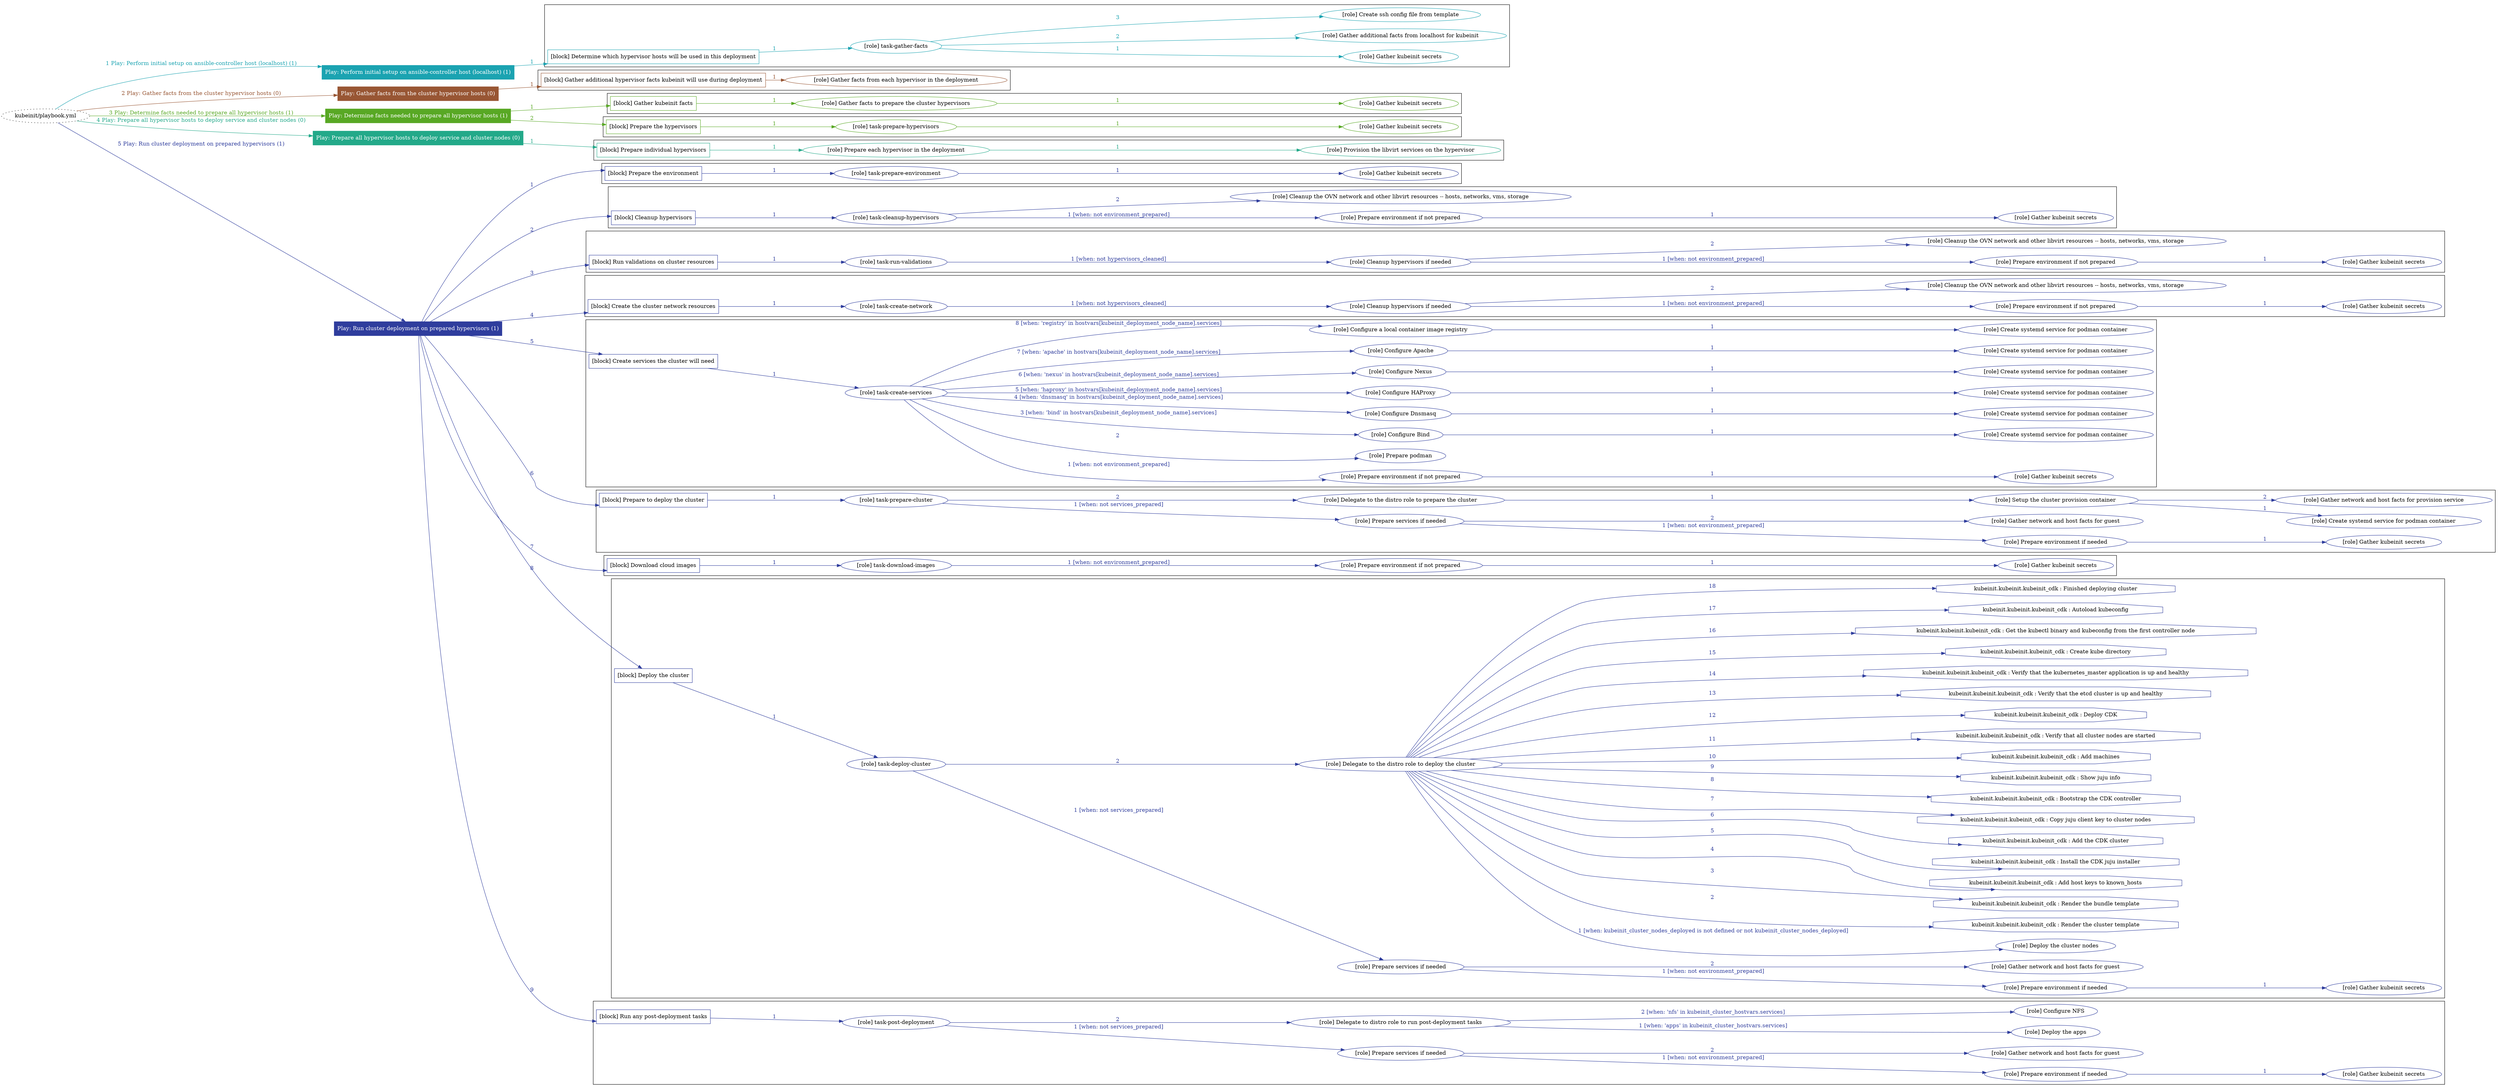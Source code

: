 digraph {
	graph [concentrate=true ordering=in rankdir=LR ratio=fill]
	edge [esep=5 sep=10]
	"kubeinit/playbook.yml" [URL="/home/runner/work/kubeinit/kubeinit/kubeinit/playbook.yml" id=playbook_b791b1a5 style=dotted]
	"kubeinit/playbook.yml" -> play_79189dd8 [label="1 Play: Perform initial setup on ansible-controller host (localhost) (1)" color="#1ba3b1" fontcolor="#1ba3b1" id=edge_play_79189dd8 labeltooltip="1 Play: Perform initial setup on ansible-controller host (localhost) (1)" tooltip="1 Play: Perform initial setup on ansible-controller host (localhost) (1)"]
	subgraph "Play: Perform initial setup on ansible-controller host (localhost) (1)" {
		play_79189dd8 [label="Play: Perform initial setup on ansible-controller host (localhost) (1)" URL="/home/runner/work/kubeinit/kubeinit/kubeinit/playbook.yml" color="#1ba3b1" fontcolor="#ffffff" id=play_79189dd8 shape=box style=filled tooltip=localhost]
		play_79189dd8 -> block_8fa5d71b [label=1 color="#1ba3b1" fontcolor="#1ba3b1" id=edge_block_8fa5d71b labeltooltip=1 tooltip=1]
		subgraph cluster_block_8fa5d71b {
			block_8fa5d71b [label="[block] Determine which hypervisor hosts will be used in this deployment" URL="/home/runner/work/kubeinit/kubeinit/kubeinit/playbook.yml" color="#1ba3b1" id=block_8fa5d71b labeltooltip="Determine which hypervisor hosts will be used in this deployment" shape=box tooltip="Determine which hypervisor hosts will be used in this deployment"]
			block_8fa5d71b -> role_73ff4515 [label="1 " color="#1ba3b1" fontcolor="#1ba3b1" id=edge_role_73ff4515 labeltooltip="1 " tooltip="1 "]
			subgraph "task-gather-facts" {
				role_73ff4515 [label="[role] task-gather-facts" URL="/home/runner/work/kubeinit/kubeinit/kubeinit/playbook.yml" color="#1ba3b1" id=role_73ff4515 tooltip="task-gather-facts"]
				role_73ff4515 -> role_7809c01d [label="1 " color="#1ba3b1" fontcolor="#1ba3b1" id=edge_role_7809c01d labeltooltip="1 " tooltip="1 "]
				subgraph "Gather kubeinit secrets" {
					role_7809c01d [label="[role] Gather kubeinit secrets" URL="/home/runner/.ansible/collections/ansible_collections/kubeinit/kubeinit/roles/kubeinit_prepare/tasks/build_hypervisors_group.yml" color="#1ba3b1" id=role_7809c01d tooltip="Gather kubeinit secrets"]
				}
				role_73ff4515 -> role_ac959487 [label="2 " color="#1ba3b1" fontcolor="#1ba3b1" id=edge_role_ac959487 labeltooltip="2 " tooltip="2 "]
				subgraph "Gather additional facts from localhost for kubeinit" {
					role_ac959487 [label="[role] Gather additional facts from localhost for kubeinit" URL="/home/runner/.ansible/collections/ansible_collections/kubeinit/kubeinit/roles/kubeinit_prepare/tasks/build_hypervisors_group.yml" color="#1ba3b1" id=role_ac959487 tooltip="Gather additional facts from localhost for kubeinit"]
				}
				role_73ff4515 -> role_b9b85430 [label="3 " color="#1ba3b1" fontcolor="#1ba3b1" id=edge_role_b9b85430 labeltooltip="3 " tooltip="3 "]
				subgraph "Create ssh config file from template" {
					role_b9b85430 [label="[role] Create ssh config file from template" URL="/home/runner/.ansible/collections/ansible_collections/kubeinit/kubeinit/roles/kubeinit_prepare/tasks/build_hypervisors_group.yml" color="#1ba3b1" id=role_b9b85430 tooltip="Create ssh config file from template"]
				}
			}
		}
	}
	"kubeinit/playbook.yml" -> play_4d787770 [label="2 Play: Gather facts from the cluster hypervisor hosts (0)" color="#985634" fontcolor="#985634" id=edge_play_4d787770 labeltooltip="2 Play: Gather facts from the cluster hypervisor hosts (0)" tooltip="2 Play: Gather facts from the cluster hypervisor hosts (0)"]
	subgraph "Play: Gather facts from the cluster hypervisor hosts (0)" {
		play_4d787770 [label="Play: Gather facts from the cluster hypervisor hosts (0)" URL="/home/runner/work/kubeinit/kubeinit/kubeinit/playbook.yml" color="#985634" fontcolor="#ffffff" id=play_4d787770 shape=box style=filled tooltip="Play: Gather facts from the cluster hypervisor hosts (0)"]
		play_4d787770 -> block_5a9108bc [label=1 color="#985634" fontcolor="#985634" id=edge_block_5a9108bc labeltooltip=1 tooltip=1]
		subgraph cluster_block_5a9108bc {
			block_5a9108bc [label="[block] Gather additional hypervisor facts kubeinit will use during deployment" URL="/home/runner/work/kubeinit/kubeinit/kubeinit/playbook.yml" color="#985634" id=block_5a9108bc labeltooltip="Gather additional hypervisor facts kubeinit will use during deployment" shape=box tooltip="Gather additional hypervisor facts kubeinit will use during deployment"]
			block_5a9108bc -> role_10f68888 [label="1 " color="#985634" fontcolor="#985634" id=edge_role_10f68888 labeltooltip="1 " tooltip="1 "]
			subgraph "Gather facts from each hypervisor in the deployment" {
				role_10f68888 [label="[role] Gather facts from each hypervisor in the deployment" URL="/home/runner/work/kubeinit/kubeinit/kubeinit/playbook.yml" color="#985634" id=role_10f68888 tooltip="Gather facts from each hypervisor in the deployment"]
			}
		}
	}
	"kubeinit/playbook.yml" -> play_0b12e260 [label="3 Play: Determine facts needed to prepare all hypervisor hosts (1)" color="#58a824" fontcolor="#58a824" id=edge_play_0b12e260 labeltooltip="3 Play: Determine facts needed to prepare all hypervisor hosts (1)" tooltip="3 Play: Determine facts needed to prepare all hypervisor hosts (1)"]
	subgraph "Play: Determine facts needed to prepare all hypervisor hosts (1)" {
		play_0b12e260 [label="Play: Determine facts needed to prepare all hypervisor hosts (1)" URL="/home/runner/work/kubeinit/kubeinit/kubeinit/playbook.yml" color="#58a824" fontcolor="#ffffff" id=play_0b12e260 shape=box style=filled tooltip=localhost]
		play_0b12e260 -> block_7e6f0b3f [label=1 color="#58a824" fontcolor="#58a824" id=edge_block_7e6f0b3f labeltooltip=1 tooltip=1]
		subgraph cluster_block_7e6f0b3f {
			block_7e6f0b3f [label="[block] Gather kubeinit facts" URL="/home/runner/work/kubeinit/kubeinit/kubeinit/playbook.yml" color="#58a824" id=block_7e6f0b3f labeltooltip="Gather kubeinit facts" shape=box tooltip="Gather kubeinit facts"]
			block_7e6f0b3f -> role_85684f2e [label="1 " color="#58a824" fontcolor="#58a824" id=edge_role_85684f2e labeltooltip="1 " tooltip="1 "]
			subgraph "Gather facts to prepare the cluster hypervisors" {
				role_85684f2e [label="[role] Gather facts to prepare the cluster hypervisors" URL="/home/runner/work/kubeinit/kubeinit/kubeinit/playbook.yml" color="#58a824" id=role_85684f2e tooltip="Gather facts to prepare the cluster hypervisors"]
				role_85684f2e -> role_6b4ae33a [label="1 " color="#58a824" fontcolor="#58a824" id=edge_role_6b4ae33a labeltooltip="1 " tooltip="1 "]
				subgraph "Gather kubeinit secrets" {
					role_6b4ae33a [label="[role] Gather kubeinit secrets" URL="/home/runner/.ansible/collections/ansible_collections/kubeinit/kubeinit/roles/kubeinit_prepare/tasks/gather_kubeinit_facts.yml" color="#58a824" id=role_6b4ae33a tooltip="Gather kubeinit secrets"]
				}
			}
		}
		play_0b12e260 -> block_9bc5dc45 [label=2 color="#58a824" fontcolor="#58a824" id=edge_block_9bc5dc45 labeltooltip=2 tooltip=2]
		subgraph cluster_block_9bc5dc45 {
			block_9bc5dc45 [label="[block] Prepare the hypervisors" URL="/home/runner/work/kubeinit/kubeinit/kubeinit/playbook.yml" color="#58a824" id=block_9bc5dc45 labeltooltip="Prepare the hypervisors" shape=box tooltip="Prepare the hypervisors"]
			block_9bc5dc45 -> role_8822b71b [label="1 " color="#58a824" fontcolor="#58a824" id=edge_role_8822b71b labeltooltip="1 " tooltip="1 "]
			subgraph "task-prepare-hypervisors" {
				role_8822b71b [label="[role] task-prepare-hypervisors" URL="/home/runner/work/kubeinit/kubeinit/kubeinit/playbook.yml" color="#58a824" id=role_8822b71b tooltip="task-prepare-hypervisors"]
				role_8822b71b -> role_c78fd76e [label="1 " color="#58a824" fontcolor="#58a824" id=edge_role_c78fd76e labeltooltip="1 " tooltip="1 "]
				subgraph "Gather kubeinit secrets" {
					role_c78fd76e [label="[role] Gather kubeinit secrets" URL="/home/runner/.ansible/collections/ansible_collections/kubeinit/kubeinit/roles/kubeinit_prepare/tasks/gather_kubeinit_facts.yml" color="#58a824" id=role_c78fd76e tooltip="Gather kubeinit secrets"]
				}
			}
		}
	}
	"kubeinit/playbook.yml" -> play_93a8a843 [label="4 Play: Prepare all hypervisor hosts to deploy service and cluster nodes (0)" color="#23a989" fontcolor="#23a989" id=edge_play_93a8a843 labeltooltip="4 Play: Prepare all hypervisor hosts to deploy service and cluster nodes (0)" tooltip="4 Play: Prepare all hypervisor hosts to deploy service and cluster nodes (0)"]
	subgraph "Play: Prepare all hypervisor hosts to deploy service and cluster nodes (0)" {
		play_93a8a843 [label="Play: Prepare all hypervisor hosts to deploy service and cluster nodes (0)" URL="/home/runner/work/kubeinit/kubeinit/kubeinit/playbook.yml" color="#23a989" fontcolor="#ffffff" id=play_93a8a843 shape=box style=filled tooltip="Play: Prepare all hypervisor hosts to deploy service and cluster nodes (0)"]
		play_93a8a843 -> block_9a90a588 [label=1 color="#23a989" fontcolor="#23a989" id=edge_block_9a90a588 labeltooltip=1 tooltip=1]
		subgraph cluster_block_9a90a588 {
			block_9a90a588 [label="[block] Prepare individual hypervisors" URL="/home/runner/work/kubeinit/kubeinit/kubeinit/playbook.yml" color="#23a989" id=block_9a90a588 labeltooltip="Prepare individual hypervisors" shape=box tooltip="Prepare individual hypervisors"]
			block_9a90a588 -> role_95080996 [label="1 " color="#23a989" fontcolor="#23a989" id=edge_role_95080996 labeltooltip="1 " tooltip="1 "]
			subgraph "Prepare each hypervisor in the deployment" {
				role_95080996 [label="[role] Prepare each hypervisor in the deployment" URL="/home/runner/work/kubeinit/kubeinit/kubeinit/playbook.yml" color="#23a989" id=role_95080996 tooltip="Prepare each hypervisor in the deployment"]
				role_95080996 -> role_5586bba4 [label="1 " color="#23a989" fontcolor="#23a989" id=edge_role_5586bba4 labeltooltip="1 " tooltip="1 "]
				subgraph "Provision the libvirt services on the hypervisor" {
					role_5586bba4 [label="[role] Provision the libvirt services on the hypervisor" URL="/home/runner/.ansible/collections/ansible_collections/kubeinit/kubeinit/roles/kubeinit_prepare/tasks/prepare_hypervisor.yml" color="#23a989" id=role_5586bba4 tooltip="Provision the libvirt services on the hypervisor"]
				}
			}
		}
	}
	"kubeinit/playbook.yml" -> play_d5c1cf17 [label="5 Play: Run cluster deployment on prepared hypervisors (1)" color="#2f3d9d" fontcolor="#2f3d9d" id=edge_play_d5c1cf17 labeltooltip="5 Play: Run cluster deployment on prepared hypervisors (1)" tooltip="5 Play: Run cluster deployment on prepared hypervisors (1)"]
	subgraph "Play: Run cluster deployment on prepared hypervisors (1)" {
		play_d5c1cf17 [label="Play: Run cluster deployment on prepared hypervisors (1)" URL="/home/runner/work/kubeinit/kubeinit/kubeinit/playbook.yml" color="#2f3d9d" fontcolor="#ffffff" id=play_d5c1cf17 shape=box style=filled tooltip=localhost]
		play_d5c1cf17 -> block_d82b9a81 [label=1 color="#2f3d9d" fontcolor="#2f3d9d" id=edge_block_d82b9a81 labeltooltip=1 tooltip=1]
		subgraph cluster_block_d82b9a81 {
			block_d82b9a81 [label="[block] Prepare the environment" URL="/home/runner/work/kubeinit/kubeinit/kubeinit/playbook.yml" color="#2f3d9d" id=block_d82b9a81 labeltooltip="Prepare the environment" shape=box tooltip="Prepare the environment"]
			block_d82b9a81 -> role_8f98c5da [label="1 " color="#2f3d9d" fontcolor="#2f3d9d" id=edge_role_8f98c5da labeltooltip="1 " tooltip="1 "]
			subgraph "task-prepare-environment" {
				role_8f98c5da [label="[role] task-prepare-environment" URL="/home/runner/work/kubeinit/kubeinit/kubeinit/playbook.yml" color="#2f3d9d" id=role_8f98c5da tooltip="task-prepare-environment"]
				role_8f98c5da -> role_79cafee9 [label="1 " color="#2f3d9d" fontcolor="#2f3d9d" id=edge_role_79cafee9 labeltooltip="1 " tooltip="1 "]
				subgraph "Gather kubeinit secrets" {
					role_79cafee9 [label="[role] Gather kubeinit secrets" URL="/home/runner/.ansible/collections/ansible_collections/kubeinit/kubeinit/roles/kubeinit_prepare/tasks/gather_kubeinit_facts.yml" color="#2f3d9d" id=role_79cafee9 tooltip="Gather kubeinit secrets"]
				}
			}
		}
		play_d5c1cf17 -> block_3e293122 [label=2 color="#2f3d9d" fontcolor="#2f3d9d" id=edge_block_3e293122 labeltooltip=2 tooltip=2]
		subgraph cluster_block_3e293122 {
			block_3e293122 [label="[block] Cleanup hypervisors" URL="/home/runner/work/kubeinit/kubeinit/kubeinit/playbook.yml" color="#2f3d9d" id=block_3e293122 labeltooltip="Cleanup hypervisors" shape=box tooltip="Cleanup hypervisors"]
			block_3e293122 -> role_2cb2e580 [label="1 " color="#2f3d9d" fontcolor="#2f3d9d" id=edge_role_2cb2e580 labeltooltip="1 " tooltip="1 "]
			subgraph "task-cleanup-hypervisors" {
				role_2cb2e580 [label="[role] task-cleanup-hypervisors" URL="/home/runner/work/kubeinit/kubeinit/kubeinit/playbook.yml" color="#2f3d9d" id=role_2cb2e580 tooltip="task-cleanup-hypervisors"]
				role_2cb2e580 -> role_cdc7e50a [label="1 [when: not environment_prepared]" color="#2f3d9d" fontcolor="#2f3d9d" id=edge_role_cdc7e50a labeltooltip="1 [when: not environment_prepared]" tooltip="1 [when: not environment_prepared]"]
				subgraph "Prepare environment if not prepared" {
					role_cdc7e50a [label="[role] Prepare environment if not prepared" URL="/home/runner/.ansible/collections/ansible_collections/kubeinit/kubeinit/roles/kubeinit_prepare/tasks/cleanup_hypervisors.yml" color="#2f3d9d" id=role_cdc7e50a tooltip="Prepare environment if not prepared"]
					role_cdc7e50a -> role_0c85556c [label="1 " color="#2f3d9d" fontcolor="#2f3d9d" id=edge_role_0c85556c labeltooltip="1 " tooltip="1 "]
					subgraph "Gather kubeinit secrets" {
						role_0c85556c [label="[role] Gather kubeinit secrets" URL="/home/runner/.ansible/collections/ansible_collections/kubeinit/kubeinit/roles/kubeinit_prepare/tasks/gather_kubeinit_facts.yml" color="#2f3d9d" id=role_0c85556c tooltip="Gather kubeinit secrets"]
					}
				}
				role_2cb2e580 -> role_c3a7de38 [label="2 " color="#2f3d9d" fontcolor="#2f3d9d" id=edge_role_c3a7de38 labeltooltip="2 " tooltip="2 "]
				subgraph "Cleanup the OVN network and other libvirt resources -- hosts, networks, vms, storage" {
					role_c3a7de38 [label="[role] Cleanup the OVN network and other libvirt resources -- hosts, networks, vms, storage" URL="/home/runner/.ansible/collections/ansible_collections/kubeinit/kubeinit/roles/kubeinit_prepare/tasks/cleanup_hypervisors.yml" color="#2f3d9d" id=role_c3a7de38 tooltip="Cleanup the OVN network and other libvirt resources -- hosts, networks, vms, storage"]
				}
			}
		}
		play_d5c1cf17 -> block_ffa2a86d [label=3 color="#2f3d9d" fontcolor="#2f3d9d" id=edge_block_ffa2a86d labeltooltip=3 tooltip=3]
		subgraph cluster_block_ffa2a86d {
			block_ffa2a86d [label="[block] Run validations on cluster resources" URL="/home/runner/work/kubeinit/kubeinit/kubeinit/playbook.yml" color="#2f3d9d" id=block_ffa2a86d labeltooltip="Run validations on cluster resources" shape=box tooltip="Run validations on cluster resources"]
			block_ffa2a86d -> role_33507df9 [label="1 " color="#2f3d9d" fontcolor="#2f3d9d" id=edge_role_33507df9 labeltooltip="1 " tooltip="1 "]
			subgraph "task-run-validations" {
				role_33507df9 [label="[role] task-run-validations" URL="/home/runner/work/kubeinit/kubeinit/kubeinit/playbook.yml" color="#2f3d9d" id=role_33507df9 tooltip="task-run-validations"]
				role_33507df9 -> role_bb6770c1 [label="1 [when: not hypervisors_cleaned]" color="#2f3d9d" fontcolor="#2f3d9d" id=edge_role_bb6770c1 labeltooltip="1 [when: not hypervisors_cleaned]" tooltip="1 [when: not hypervisors_cleaned]"]
				subgraph "Cleanup hypervisors if needed" {
					role_bb6770c1 [label="[role] Cleanup hypervisors if needed" URL="/home/runner/.ansible/collections/ansible_collections/kubeinit/kubeinit/roles/kubeinit_validations/tasks/main.yml" color="#2f3d9d" id=role_bb6770c1 tooltip="Cleanup hypervisors if needed"]
					role_bb6770c1 -> role_66d8a82d [label="1 [when: not environment_prepared]" color="#2f3d9d" fontcolor="#2f3d9d" id=edge_role_66d8a82d labeltooltip="1 [when: not environment_prepared]" tooltip="1 [when: not environment_prepared]"]
					subgraph "Prepare environment if not prepared" {
						role_66d8a82d [label="[role] Prepare environment if not prepared" URL="/home/runner/.ansible/collections/ansible_collections/kubeinit/kubeinit/roles/kubeinit_prepare/tasks/cleanup_hypervisors.yml" color="#2f3d9d" id=role_66d8a82d tooltip="Prepare environment if not prepared"]
						role_66d8a82d -> role_73cfb9d9 [label="1 " color="#2f3d9d" fontcolor="#2f3d9d" id=edge_role_73cfb9d9 labeltooltip="1 " tooltip="1 "]
						subgraph "Gather kubeinit secrets" {
							role_73cfb9d9 [label="[role] Gather kubeinit secrets" URL="/home/runner/.ansible/collections/ansible_collections/kubeinit/kubeinit/roles/kubeinit_prepare/tasks/gather_kubeinit_facts.yml" color="#2f3d9d" id=role_73cfb9d9 tooltip="Gather kubeinit secrets"]
						}
					}
					role_bb6770c1 -> role_4904a445 [label="2 " color="#2f3d9d" fontcolor="#2f3d9d" id=edge_role_4904a445 labeltooltip="2 " tooltip="2 "]
					subgraph "Cleanup the OVN network and other libvirt resources -- hosts, networks, vms, storage" {
						role_4904a445 [label="[role] Cleanup the OVN network and other libvirt resources -- hosts, networks, vms, storage" URL="/home/runner/.ansible/collections/ansible_collections/kubeinit/kubeinit/roles/kubeinit_prepare/tasks/cleanup_hypervisors.yml" color="#2f3d9d" id=role_4904a445 tooltip="Cleanup the OVN network and other libvirt resources -- hosts, networks, vms, storage"]
					}
				}
			}
		}
		play_d5c1cf17 -> block_ea502bc6 [label=4 color="#2f3d9d" fontcolor="#2f3d9d" id=edge_block_ea502bc6 labeltooltip=4 tooltip=4]
		subgraph cluster_block_ea502bc6 {
			block_ea502bc6 [label="[block] Create the cluster network resources" URL="/home/runner/work/kubeinit/kubeinit/kubeinit/playbook.yml" color="#2f3d9d" id=block_ea502bc6 labeltooltip="Create the cluster network resources" shape=box tooltip="Create the cluster network resources"]
			block_ea502bc6 -> role_83149a58 [label="1 " color="#2f3d9d" fontcolor="#2f3d9d" id=edge_role_83149a58 labeltooltip="1 " tooltip="1 "]
			subgraph "task-create-network" {
				role_83149a58 [label="[role] task-create-network" URL="/home/runner/work/kubeinit/kubeinit/kubeinit/playbook.yml" color="#2f3d9d" id=role_83149a58 tooltip="task-create-network"]
				role_83149a58 -> role_de054cd8 [label="1 [when: not hypervisors_cleaned]" color="#2f3d9d" fontcolor="#2f3d9d" id=edge_role_de054cd8 labeltooltip="1 [when: not hypervisors_cleaned]" tooltip="1 [when: not hypervisors_cleaned]"]
				subgraph "Cleanup hypervisors if needed" {
					role_de054cd8 [label="[role] Cleanup hypervisors if needed" URL="/home/runner/.ansible/collections/ansible_collections/kubeinit/kubeinit/roles/kubeinit_libvirt/tasks/create_network.yml" color="#2f3d9d" id=role_de054cd8 tooltip="Cleanup hypervisors if needed"]
					role_de054cd8 -> role_8577a369 [label="1 [when: not environment_prepared]" color="#2f3d9d" fontcolor="#2f3d9d" id=edge_role_8577a369 labeltooltip="1 [when: not environment_prepared]" tooltip="1 [when: not environment_prepared]"]
					subgraph "Prepare environment if not prepared" {
						role_8577a369 [label="[role] Prepare environment if not prepared" URL="/home/runner/.ansible/collections/ansible_collections/kubeinit/kubeinit/roles/kubeinit_prepare/tasks/cleanup_hypervisors.yml" color="#2f3d9d" id=role_8577a369 tooltip="Prepare environment if not prepared"]
						role_8577a369 -> role_715fb98a [label="1 " color="#2f3d9d" fontcolor="#2f3d9d" id=edge_role_715fb98a labeltooltip="1 " tooltip="1 "]
						subgraph "Gather kubeinit secrets" {
							role_715fb98a [label="[role] Gather kubeinit secrets" URL="/home/runner/.ansible/collections/ansible_collections/kubeinit/kubeinit/roles/kubeinit_prepare/tasks/gather_kubeinit_facts.yml" color="#2f3d9d" id=role_715fb98a tooltip="Gather kubeinit secrets"]
						}
					}
					role_de054cd8 -> role_e6c44110 [label="2 " color="#2f3d9d" fontcolor="#2f3d9d" id=edge_role_e6c44110 labeltooltip="2 " tooltip="2 "]
					subgraph "Cleanup the OVN network and other libvirt resources -- hosts, networks, vms, storage" {
						role_e6c44110 [label="[role] Cleanup the OVN network and other libvirt resources -- hosts, networks, vms, storage" URL="/home/runner/.ansible/collections/ansible_collections/kubeinit/kubeinit/roles/kubeinit_prepare/tasks/cleanup_hypervisors.yml" color="#2f3d9d" id=role_e6c44110 tooltip="Cleanup the OVN network and other libvirt resources -- hosts, networks, vms, storage"]
					}
				}
			}
		}
		play_d5c1cf17 -> block_101842dc [label=5 color="#2f3d9d" fontcolor="#2f3d9d" id=edge_block_101842dc labeltooltip=5 tooltip=5]
		subgraph cluster_block_101842dc {
			block_101842dc [label="[block] Create services the cluster will need" URL="/home/runner/work/kubeinit/kubeinit/kubeinit/playbook.yml" color="#2f3d9d" id=block_101842dc labeltooltip="Create services the cluster will need" shape=box tooltip="Create services the cluster will need"]
			block_101842dc -> role_4bf5b40d [label="1 " color="#2f3d9d" fontcolor="#2f3d9d" id=edge_role_4bf5b40d labeltooltip="1 " tooltip="1 "]
			subgraph "task-create-services" {
				role_4bf5b40d [label="[role] task-create-services" URL="/home/runner/work/kubeinit/kubeinit/kubeinit/playbook.yml" color="#2f3d9d" id=role_4bf5b40d tooltip="task-create-services"]
				role_4bf5b40d -> role_0e2e3e73 [label="1 [when: not environment_prepared]" color="#2f3d9d" fontcolor="#2f3d9d" id=edge_role_0e2e3e73 labeltooltip="1 [when: not environment_prepared]" tooltip="1 [when: not environment_prepared]"]
				subgraph "Prepare environment if not prepared" {
					role_0e2e3e73 [label="[role] Prepare environment if not prepared" URL="/home/runner/.ansible/collections/ansible_collections/kubeinit/kubeinit/roles/kubeinit_services/tasks/main.yml" color="#2f3d9d" id=role_0e2e3e73 tooltip="Prepare environment if not prepared"]
					role_0e2e3e73 -> role_42b9c49e [label="1 " color="#2f3d9d" fontcolor="#2f3d9d" id=edge_role_42b9c49e labeltooltip="1 " tooltip="1 "]
					subgraph "Gather kubeinit secrets" {
						role_42b9c49e [label="[role] Gather kubeinit secrets" URL="/home/runner/.ansible/collections/ansible_collections/kubeinit/kubeinit/roles/kubeinit_prepare/tasks/gather_kubeinit_facts.yml" color="#2f3d9d" id=role_42b9c49e tooltip="Gather kubeinit secrets"]
					}
				}
				role_4bf5b40d -> role_92333254 [label="2 " color="#2f3d9d" fontcolor="#2f3d9d" id=edge_role_92333254 labeltooltip="2 " tooltip="2 "]
				subgraph "Prepare podman" {
					role_92333254 [label="[role] Prepare podman" URL="/home/runner/.ansible/collections/ansible_collections/kubeinit/kubeinit/roles/kubeinit_services/tasks/00_create_service_pod.yml" color="#2f3d9d" id=role_92333254 tooltip="Prepare podman"]
				}
				role_4bf5b40d -> role_35ec7b07 [label="3 [when: 'bind' in hostvars[kubeinit_deployment_node_name].services]" color="#2f3d9d" fontcolor="#2f3d9d" id=edge_role_35ec7b07 labeltooltip="3 [when: 'bind' in hostvars[kubeinit_deployment_node_name].services]" tooltip="3 [when: 'bind' in hostvars[kubeinit_deployment_node_name].services]"]
				subgraph "Configure Bind" {
					role_35ec7b07 [label="[role] Configure Bind" URL="/home/runner/.ansible/collections/ansible_collections/kubeinit/kubeinit/roles/kubeinit_services/tasks/start_services_containers.yml" color="#2f3d9d" id=role_35ec7b07 tooltip="Configure Bind"]
					role_35ec7b07 -> role_a8de171c [label="1 " color="#2f3d9d" fontcolor="#2f3d9d" id=edge_role_a8de171c labeltooltip="1 " tooltip="1 "]
					subgraph "Create systemd service for podman container" {
						role_a8de171c [label="[role] Create systemd service for podman container" URL="/home/runner/.ansible/collections/ansible_collections/kubeinit/kubeinit/roles/kubeinit_bind/tasks/main.yml" color="#2f3d9d" id=role_a8de171c tooltip="Create systemd service for podman container"]
					}
				}
				role_4bf5b40d -> role_a57b92be [label="4 [when: 'dnsmasq' in hostvars[kubeinit_deployment_node_name].services]" color="#2f3d9d" fontcolor="#2f3d9d" id=edge_role_a57b92be labeltooltip="4 [when: 'dnsmasq' in hostvars[kubeinit_deployment_node_name].services]" tooltip="4 [when: 'dnsmasq' in hostvars[kubeinit_deployment_node_name].services]"]
				subgraph "Configure Dnsmasq" {
					role_a57b92be [label="[role] Configure Dnsmasq" URL="/home/runner/.ansible/collections/ansible_collections/kubeinit/kubeinit/roles/kubeinit_services/tasks/start_services_containers.yml" color="#2f3d9d" id=role_a57b92be tooltip="Configure Dnsmasq"]
					role_a57b92be -> role_29c25fd1 [label="1 " color="#2f3d9d" fontcolor="#2f3d9d" id=edge_role_29c25fd1 labeltooltip="1 " tooltip="1 "]
					subgraph "Create systemd service for podman container" {
						role_29c25fd1 [label="[role] Create systemd service for podman container" URL="/home/runner/.ansible/collections/ansible_collections/kubeinit/kubeinit/roles/kubeinit_dnsmasq/tasks/main.yml" color="#2f3d9d" id=role_29c25fd1 tooltip="Create systemd service for podman container"]
					}
				}
				role_4bf5b40d -> role_942e7cfb [label="5 [when: 'haproxy' in hostvars[kubeinit_deployment_node_name].services]" color="#2f3d9d" fontcolor="#2f3d9d" id=edge_role_942e7cfb labeltooltip="5 [when: 'haproxy' in hostvars[kubeinit_deployment_node_name].services]" tooltip="5 [when: 'haproxy' in hostvars[kubeinit_deployment_node_name].services]"]
				subgraph "Configure HAProxy" {
					role_942e7cfb [label="[role] Configure HAProxy" URL="/home/runner/.ansible/collections/ansible_collections/kubeinit/kubeinit/roles/kubeinit_services/tasks/start_services_containers.yml" color="#2f3d9d" id=role_942e7cfb tooltip="Configure HAProxy"]
					role_942e7cfb -> role_d8087752 [label="1 " color="#2f3d9d" fontcolor="#2f3d9d" id=edge_role_d8087752 labeltooltip="1 " tooltip="1 "]
					subgraph "Create systemd service for podman container" {
						role_d8087752 [label="[role] Create systemd service for podman container" URL="/home/runner/.ansible/collections/ansible_collections/kubeinit/kubeinit/roles/kubeinit_haproxy/tasks/main.yml" color="#2f3d9d" id=role_d8087752 tooltip="Create systemd service for podman container"]
					}
				}
				role_4bf5b40d -> role_50d2ed70 [label="6 [when: 'nexus' in hostvars[kubeinit_deployment_node_name].services]" color="#2f3d9d" fontcolor="#2f3d9d" id=edge_role_50d2ed70 labeltooltip="6 [when: 'nexus' in hostvars[kubeinit_deployment_node_name].services]" tooltip="6 [when: 'nexus' in hostvars[kubeinit_deployment_node_name].services]"]
				subgraph "Configure Nexus" {
					role_50d2ed70 [label="[role] Configure Nexus" URL="/home/runner/.ansible/collections/ansible_collections/kubeinit/kubeinit/roles/kubeinit_services/tasks/start_services_containers.yml" color="#2f3d9d" id=role_50d2ed70 tooltip="Configure Nexus"]
					role_50d2ed70 -> role_c2240181 [label="1 " color="#2f3d9d" fontcolor="#2f3d9d" id=edge_role_c2240181 labeltooltip="1 " tooltip="1 "]
					subgraph "Create systemd service for podman container" {
						role_c2240181 [label="[role] Create systemd service for podman container" URL="/home/runner/.ansible/collections/ansible_collections/kubeinit/kubeinit/roles/kubeinit_nexus/tasks/main.yml" color="#2f3d9d" id=role_c2240181 tooltip="Create systemd service for podman container"]
					}
				}
				role_4bf5b40d -> role_02493fb4 [label="7 [when: 'apache' in hostvars[kubeinit_deployment_node_name].services]" color="#2f3d9d" fontcolor="#2f3d9d" id=edge_role_02493fb4 labeltooltip="7 [when: 'apache' in hostvars[kubeinit_deployment_node_name].services]" tooltip="7 [when: 'apache' in hostvars[kubeinit_deployment_node_name].services]"]
				subgraph "Configure Apache" {
					role_02493fb4 [label="[role] Configure Apache" URL="/home/runner/.ansible/collections/ansible_collections/kubeinit/kubeinit/roles/kubeinit_services/tasks/start_services_containers.yml" color="#2f3d9d" id=role_02493fb4 tooltip="Configure Apache"]
					role_02493fb4 -> role_3c4adea8 [label="1 " color="#2f3d9d" fontcolor="#2f3d9d" id=edge_role_3c4adea8 labeltooltip="1 " tooltip="1 "]
					subgraph "Create systemd service for podman container" {
						role_3c4adea8 [label="[role] Create systemd service for podman container" URL="/home/runner/.ansible/collections/ansible_collections/kubeinit/kubeinit/roles/kubeinit_apache/tasks/main.yml" color="#2f3d9d" id=role_3c4adea8 tooltip="Create systemd service for podman container"]
					}
				}
				role_4bf5b40d -> role_6c4fba30 [label="8 [when: 'registry' in hostvars[kubeinit_deployment_node_name].services]" color="#2f3d9d" fontcolor="#2f3d9d" id=edge_role_6c4fba30 labeltooltip="8 [when: 'registry' in hostvars[kubeinit_deployment_node_name].services]" tooltip="8 [when: 'registry' in hostvars[kubeinit_deployment_node_name].services]"]
				subgraph "Configure a local container image registry" {
					role_6c4fba30 [label="[role] Configure a local container image registry" URL="/home/runner/.ansible/collections/ansible_collections/kubeinit/kubeinit/roles/kubeinit_services/tasks/start_services_containers.yml" color="#2f3d9d" id=role_6c4fba30 tooltip="Configure a local container image registry"]
					role_6c4fba30 -> role_6132b942 [label="1 " color="#2f3d9d" fontcolor="#2f3d9d" id=edge_role_6132b942 labeltooltip="1 " tooltip="1 "]
					subgraph "Create systemd service for podman container" {
						role_6132b942 [label="[role] Create systemd service for podman container" URL="/home/runner/.ansible/collections/ansible_collections/kubeinit/kubeinit/roles/kubeinit_registry/tasks/main.yml" color="#2f3d9d" id=role_6132b942 tooltip="Create systemd service for podman container"]
					}
				}
			}
		}
		play_d5c1cf17 -> block_1c0ac131 [label=6 color="#2f3d9d" fontcolor="#2f3d9d" id=edge_block_1c0ac131 labeltooltip=6 tooltip=6]
		subgraph cluster_block_1c0ac131 {
			block_1c0ac131 [label="[block] Prepare to deploy the cluster" URL="/home/runner/work/kubeinit/kubeinit/kubeinit/playbook.yml" color="#2f3d9d" id=block_1c0ac131 labeltooltip="Prepare to deploy the cluster" shape=box tooltip="Prepare to deploy the cluster"]
			block_1c0ac131 -> role_28ce9857 [label="1 " color="#2f3d9d" fontcolor="#2f3d9d" id=edge_role_28ce9857 labeltooltip="1 " tooltip="1 "]
			subgraph "task-prepare-cluster" {
				role_28ce9857 [label="[role] task-prepare-cluster" URL="/home/runner/work/kubeinit/kubeinit/kubeinit/playbook.yml" color="#2f3d9d" id=role_28ce9857 tooltip="task-prepare-cluster"]
				role_28ce9857 -> role_e40a4cfb [label="1 [when: not services_prepared]" color="#2f3d9d" fontcolor="#2f3d9d" id=edge_role_e40a4cfb labeltooltip="1 [when: not services_prepared]" tooltip="1 [when: not services_prepared]"]
				subgraph "Prepare services if needed" {
					role_e40a4cfb [label="[role] Prepare services if needed" URL="/home/runner/.ansible/collections/ansible_collections/kubeinit/kubeinit/roles/kubeinit_prepare/tasks/prepare_cluster.yml" color="#2f3d9d" id=role_e40a4cfb tooltip="Prepare services if needed"]
					role_e40a4cfb -> role_865ebd22 [label="1 [when: not environment_prepared]" color="#2f3d9d" fontcolor="#2f3d9d" id=edge_role_865ebd22 labeltooltip="1 [when: not environment_prepared]" tooltip="1 [when: not environment_prepared]"]
					subgraph "Prepare environment if needed" {
						role_865ebd22 [label="[role] Prepare environment if needed" URL="/home/runner/.ansible/collections/ansible_collections/kubeinit/kubeinit/roles/kubeinit_services/tasks/prepare_services.yml" color="#2f3d9d" id=role_865ebd22 tooltip="Prepare environment if needed"]
						role_865ebd22 -> role_bbf2a7e0 [label="1 " color="#2f3d9d" fontcolor="#2f3d9d" id=edge_role_bbf2a7e0 labeltooltip="1 " tooltip="1 "]
						subgraph "Gather kubeinit secrets" {
							role_bbf2a7e0 [label="[role] Gather kubeinit secrets" URL="/home/runner/.ansible/collections/ansible_collections/kubeinit/kubeinit/roles/kubeinit_prepare/tasks/gather_kubeinit_facts.yml" color="#2f3d9d" id=role_bbf2a7e0 tooltip="Gather kubeinit secrets"]
						}
					}
					role_e40a4cfb -> role_47fbfe4f [label="2 " color="#2f3d9d" fontcolor="#2f3d9d" id=edge_role_47fbfe4f labeltooltip="2 " tooltip="2 "]
					subgraph "Gather network and host facts for guest" {
						role_47fbfe4f [label="[role] Gather network and host facts for guest" URL="/home/runner/.ansible/collections/ansible_collections/kubeinit/kubeinit/roles/kubeinit_services/tasks/prepare_services.yml" color="#2f3d9d" id=role_47fbfe4f tooltip="Gather network and host facts for guest"]
					}
				}
				role_28ce9857 -> role_e5790e73 [label="2 " color="#2f3d9d" fontcolor="#2f3d9d" id=edge_role_e5790e73 labeltooltip="2 " tooltip="2 "]
				subgraph "Delegate to the distro role to prepare the cluster" {
					role_e5790e73 [label="[role] Delegate to the distro role to prepare the cluster" URL="/home/runner/.ansible/collections/ansible_collections/kubeinit/kubeinit/roles/kubeinit_prepare/tasks/prepare_cluster.yml" color="#2f3d9d" id=role_e5790e73 tooltip="Delegate to the distro role to prepare the cluster"]
					role_e5790e73 -> role_9e315fd9 [label="1 " color="#2f3d9d" fontcolor="#2f3d9d" id=edge_role_9e315fd9 labeltooltip="1 " tooltip="1 "]
					subgraph "Setup the cluster provision container" {
						role_9e315fd9 [label="[role] Setup the cluster provision container" URL="/home/runner/.ansible/collections/ansible_collections/kubeinit/kubeinit/roles/kubeinit_cdk/tasks/prepare_cluster.yml" color="#2f3d9d" id=role_9e315fd9 tooltip="Setup the cluster provision container"]
						role_9e315fd9 -> role_50d1b41f [label="1 " color="#2f3d9d" fontcolor="#2f3d9d" id=edge_role_50d1b41f labeltooltip="1 " tooltip="1 "]
						subgraph "Create systemd service for podman container" {
							role_50d1b41f [label="[role] Create systemd service for podman container" URL="/home/runner/.ansible/collections/ansible_collections/kubeinit/kubeinit/roles/kubeinit_services/tasks/create_provision_container.yml" color="#2f3d9d" id=role_50d1b41f tooltip="Create systemd service for podman container"]
						}
						role_9e315fd9 -> role_00461a49 [label="2 " color="#2f3d9d" fontcolor="#2f3d9d" id=edge_role_00461a49 labeltooltip="2 " tooltip="2 "]
						subgraph "Gather network and host facts for provision service" {
							role_00461a49 [label="[role] Gather network and host facts for provision service" URL="/home/runner/.ansible/collections/ansible_collections/kubeinit/kubeinit/roles/kubeinit_services/tasks/create_provision_container.yml" color="#2f3d9d" id=role_00461a49 tooltip="Gather network and host facts for provision service"]
						}
					}
				}
			}
		}
		play_d5c1cf17 -> block_4dbef189 [label=7 color="#2f3d9d" fontcolor="#2f3d9d" id=edge_block_4dbef189 labeltooltip=7 tooltip=7]
		subgraph cluster_block_4dbef189 {
			block_4dbef189 [label="[block] Download cloud images" URL="/home/runner/work/kubeinit/kubeinit/kubeinit/playbook.yml" color="#2f3d9d" id=block_4dbef189 labeltooltip="Download cloud images" shape=box tooltip="Download cloud images"]
			block_4dbef189 -> role_6dcd5c17 [label="1 " color="#2f3d9d" fontcolor="#2f3d9d" id=edge_role_6dcd5c17 labeltooltip="1 " tooltip="1 "]
			subgraph "task-download-images" {
				role_6dcd5c17 [label="[role] task-download-images" URL="/home/runner/work/kubeinit/kubeinit/kubeinit/playbook.yml" color="#2f3d9d" id=role_6dcd5c17 tooltip="task-download-images"]
				role_6dcd5c17 -> role_75093a38 [label="1 [when: not environment_prepared]" color="#2f3d9d" fontcolor="#2f3d9d" id=edge_role_75093a38 labeltooltip="1 [when: not environment_prepared]" tooltip="1 [when: not environment_prepared]"]
				subgraph "Prepare environment if not prepared" {
					role_75093a38 [label="[role] Prepare environment if not prepared" URL="/home/runner/.ansible/collections/ansible_collections/kubeinit/kubeinit/roles/kubeinit_libvirt/tasks/download_cloud_images.yml" color="#2f3d9d" id=role_75093a38 tooltip="Prepare environment if not prepared"]
					role_75093a38 -> role_b606dc88 [label="1 " color="#2f3d9d" fontcolor="#2f3d9d" id=edge_role_b606dc88 labeltooltip="1 " tooltip="1 "]
					subgraph "Gather kubeinit secrets" {
						role_b606dc88 [label="[role] Gather kubeinit secrets" URL="/home/runner/.ansible/collections/ansible_collections/kubeinit/kubeinit/roles/kubeinit_prepare/tasks/gather_kubeinit_facts.yml" color="#2f3d9d" id=role_b606dc88 tooltip="Gather kubeinit secrets"]
					}
				}
			}
		}
		play_d5c1cf17 -> block_ec8e99ff [label=8 color="#2f3d9d" fontcolor="#2f3d9d" id=edge_block_ec8e99ff labeltooltip=8 tooltip=8]
		subgraph cluster_block_ec8e99ff {
			block_ec8e99ff [label="[block] Deploy the cluster" URL="/home/runner/work/kubeinit/kubeinit/kubeinit/playbook.yml" color="#2f3d9d" id=block_ec8e99ff labeltooltip="Deploy the cluster" shape=box tooltip="Deploy the cluster"]
			block_ec8e99ff -> role_f4981cdf [label="1 " color="#2f3d9d" fontcolor="#2f3d9d" id=edge_role_f4981cdf labeltooltip="1 " tooltip="1 "]
			subgraph "task-deploy-cluster" {
				role_f4981cdf [label="[role] task-deploy-cluster" URL="/home/runner/work/kubeinit/kubeinit/kubeinit/playbook.yml" color="#2f3d9d" id=role_f4981cdf tooltip="task-deploy-cluster"]
				role_f4981cdf -> role_6aadab7d [label="1 [when: not services_prepared]" color="#2f3d9d" fontcolor="#2f3d9d" id=edge_role_6aadab7d labeltooltip="1 [when: not services_prepared]" tooltip="1 [when: not services_prepared]"]
				subgraph "Prepare services if needed" {
					role_6aadab7d [label="[role] Prepare services if needed" URL="/home/runner/.ansible/collections/ansible_collections/kubeinit/kubeinit/roles/kubeinit_prepare/tasks/deploy_cluster.yml" color="#2f3d9d" id=role_6aadab7d tooltip="Prepare services if needed"]
					role_6aadab7d -> role_82739ac3 [label="1 [when: not environment_prepared]" color="#2f3d9d" fontcolor="#2f3d9d" id=edge_role_82739ac3 labeltooltip="1 [when: not environment_prepared]" tooltip="1 [when: not environment_prepared]"]
					subgraph "Prepare environment if needed" {
						role_82739ac3 [label="[role] Prepare environment if needed" URL="/home/runner/.ansible/collections/ansible_collections/kubeinit/kubeinit/roles/kubeinit_services/tasks/prepare_services.yml" color="#2f3d9d" id=role_82739ac3 tooltip="Prepare environment if needed"]
						role_82739ac3 -> role_5b6d5853 [label="1 " color="#2f3d9d" fontcolor="#2f3d9d" id=edge_role_5b6d5853 labeltooltip="1 " tooltip="1 "]
						subgraph "Gather kubeinit secrets" {
							role_5b6d5853 [label="[role] Gather kubeinit secrets" URL="/home/runner/.ansible/collections/ansible_collections/kubeinit/kubeinit/roles/kubeinit_prepare/tasks/gather_kubeinit_facts.yml" color="#2f3d9d" id=role_5b6d5853 tooltip="Gather kubeinit secrets"]
						}
					}
					role_6aadab7d -> role_3f92f209 [label="2 " color="#2f3d9d" fontcolor="#2f3d9d" id=edge_role_3f92f209 labeltooltip="2 " tooltip="2 "]
					subgraph "Gather network and host facts for guest" {
						role_3f92f209 [label="[role] Gather network and host facts for guest" URL="/home/runner/.ansible/collections/ansible_collections/kubeinit/kubeinit/roles/kubeinit_services/tasks/prepare_services.yml" color="#2f3d9d" id=role_3f92f209 tooltip="Gather network and host facts for guest"]
					}
				}
				role_f4981cdf -> role_31aaee71 [label="2 " color="#2f3d9d" fontcolor="#2f3d9d" id=edge_role_31aaee71 labeltooltip="2 " tooltip="2 "]
				subgraph "Delegate to the distro role to deploy the cluster" {
					role_31aaee71 [label="[role] Delegate to the distro role to deploy the cluster" URL="/home/runner/.ansible/collections/ansible_collections/kubeinit/kubeinit/roles/kubeinit_prepare/tasks/deploy_cluster.yml" color="#2f3d9d" id=role_31aaee71 tooltip="Delegate to the distro role to deploy the cluster"]
					role_31aaee71 -> role_60bc3db1 [label="1 [when: kubeinit_cluster_nodes_deployed is not defined or not kubeinit_cluster_nodes_deployed]" color="#2f3d9d" fontcolor="#2f3d9d" id=edge_role_60bc3db1 labeltooltip="1 [when: kubeinit_cluster_nodes_deployed is not defined or not kubeinit_cluster_nodes_deployed]" tooltip="1 [when: kubeinit_cluster_nodes_deployed is not defined or not kubeinit_cluster_nodes_deployed]"]
					subgraph "Deploy the cluster nodes" {
						role_60bc3db1 [label="[role] Deploy the cluster nodes" URL="/home/runner/.ansible/collections/ansible_collections/kubeinit/kubeinit/roles/kubeinit_cdk/tasks/main.yml" color="#2f3d9d" id=role_60bc3db1 tooltip="Deploy the cluster nodes"]
					}
					task_5aa1c2e4 [label="kubeinit.kubeinit.kubeinit_cdk : Render the cluster template" URL="/home/runner/.ansible/collections/ansible_collections/kubeinit/kubeinit/roles/kubeinit_cdk/tasks/main.yml" color="#2f3d9d" id=task_5aa1c2e4 shape=octagon tooltip="kubeinit.kubeinit.kubeinit_cdk : Render the cluster template"]
					role_31aaee71 -> task_5aa1c2e4 [label="2 " color="#2f3d9d" fontcolor="#2f3d9d" id=edge_task_5aa1c2e4 labeltooltip="2 " tooltip="2 "]
					task_31b3e227 [label="kubeinit.kubeinit.kubeinit_cdk : Render the bundle template" URL="/home/runner/.ansible/collections/ansible_collections/kubeinit/kubeinit/roles/kubeinit_cdk/tasks/main.yml" color="#2f3d9d" id=task_31b3e227 shape=octagon tooltip="kubeinit.kubeinit.kubeinit_cdk : Render the bundle template"]
					role_31aaee71 -> task_31b3e227 [label="3 " color="#2f3d9d" fontcolor="#2f3d9d" id=edge_task_31b3e227 labeltooltip="3 " tooltip="3 "]
					task_5dc4a065 [label="kubeinit.kubeinit.kubeinit_cdk : Add host keys to known_hosts" URL="/home/runner/.ansible/collections/ansible_collections/kubeinit/kubeinit/roles/kubeinit_cdk/tasks/main.yml" color="#2f3d9d" id=task_5dc4a065 shape=octagon tooltip="kubeinit.kubeinit.kubeinit_cdk : Add host keys to known_hosts"]
					role_31aaee71 -> task_5dc4a065 [label="4 " color="#2f3d9d" fontcolor="#2f3d9d" id=edge_task_5dc4a065 labeltooltip="4 " tooltip="4 "]
					task_5fdeaf72 [label="kubeinit.kubeinit.kubeinit_cdk : Install the CDK juju installer" URL="/home/runner/.ansible/collections/ansible_collections/kubeinit/kubeinit/roles/kubeinit_cdk/tasks/main.yml" color="#2f3d9d" id=task_5fdeaf72 shape=octagon tooltip="kubeinit.kubeinit.kubeinit_cdk : Install the CDK juju installer"]
					role_31aaee71 -> task_5fdeaf72 [label="5 " color="#2f3d9d" fontcolor="#2f3d9d" id=edge_task_5fdeaf72 labeltooltip="5 " tooltip="5 "]
					task_90b6f4eb [label="kubeinit.kubeinit.kubeinit_cdk : Add the CDK cluster" URL="/home/runner/.ansible/collections/ansible_collections/kubeinit/kubeinit/roles/kubeinit_cdk/tasks/main.yml" color="#2f3d9d" id=task_90b6f4eb shape=octagon tooltip="kubeinit.kubeinit.kubeinit_cdk : Add the CDK cluster"]
					role_31aaee71 -> task_90b6f4eb [label="6 " color="#2f3d9d" fontcolor="#2f3d9d" id=edge_task_90b6f4eb labeltooltip="6 " tooltip="6 "]
					task_bd28c9c1 [label="kubeinit.kubeinit.kubeinit_cdk : Copy juju client key to cluster nodes" URL="/home/runner/.ansible/collections/ansible_collections/kubeinit/kubeinit/roles/kubeinit_cdk/tasks/main.yml" color="#2f3d9d" id=task_bd28c9c1 shape=octagon tooltip="kubeinit.kubeinit.kubeinit_cdk : Copy juju client key to cluster nodes"]
					role_31aaee71 -> task_bd28c9c1 [label="7 " color="#2f3d9d" fontcolor="#2f3d9d" id=edge_task_bd28c9c1 labeltooltip="7 " tooltip="7 "]
					task_2279ec8c [label="kubeinit.kubeinit.kubeinit_cdk : Bootstrap the CDK controller" URL="/home/runner/.ansible/collections/ansible_collections/kubeinit/kubeinit/roles/kubeinit_cdk/tasks/main.yml" color="#2f3d9d" id=task_2279ec8c shape=octagon tooltip="kubeinit.kubeinit.kubeinit_cdk : Bootstrap the CDK controller"]
					role_31aaee71 -> task_2279ec8c [label="8 " color="#2f3d9d" fontcolor="#2f3d9d" id=edge_task_2279ec8c labeltooltip="8 " tooltip="8 "]
					task_d1918146 [label="kubeinit.kubeinit.kubeinit_cdk : Show juju info" URL="/home/runner/.ansible/collections/ansible_collections/kubeinit/kubeinit/roles/kubeinit_cdk/tasks/main.yml" color="#2f3d9d" id=task_d1918146 shape=octagon tooltip="kubeinit.kubeinit.kubeinit_cdk : Show juju info"]
					role_31aaee71 -> task_d1918146 [label="9 " color="#2f3d9d" fontcolor="#2f3d9d" id=edge_task_d1918146 labeltooltip="9 " tooltip="9 "]
					task_2861cb64 [label="kubeinit.kubeinit.kubeinit_cdk : Add machines" URL="/home/runner/.ansible/collections/ansible_collections/kubeinit/kubeinit/roles/kubeinit_cdk/tasks/main.yml" color="#2f3d9d" id=task_2861cb64 shape=octagon tooltip="kubeinit.kubeinit.kubeinit_cdk : Add machines"]
					role_31aaee71 -> task_2861cb64 [label="10 " color="#2f3d9d" fontcolor="#2f3d9d" id=edge_task_2861cb64 labeltooltip="10 " tooltip="10 "]
					task_a710ae5b [label="kubeinit.kubeinit.kubeinit_cdk : Verify that all cluster nodes are started" URL="/home/runner/.ansible/collections/ansible_collections/kubeinit/kubeinit/roles/kubeinit_cdk/tasks/main.yml" color="#2f3d9d" id=task_a710ae5b shape=octagon tooltip="kubeinit.kubeinit.kubeinit_cdk : Verify that all cluster nodes are started"]
					role_31aaee71 -> task_a710ae5b [label="11 " color="#2f3d9d" fontcolor="#2f3d9d" id=edge_task_a710ae5b labeltooltip="11 " tooltip="11 "]
					task_89e7dcc2 [label="kubeinit.kubeinit.kubeinit_cdk : Deploy CDK" URL="/home/runner/.ansible/collections/ansible_collections/kubeinit/kubeinit/roles/kubeinit_cdk/tasks/main.yml" color="#2f3d9d" id=task_89e7dcc2 shape=octagon tooltip="kubeinit.kubeinit.kubeinit_cdk : Deploy CDK"]
					role_31aaee71 -> task_89e7dcc2 [label="12 " color="#2f3d9d" fontcolor="#2f3d9d" id=edge_task_89e7dcc2 labeltooltip="12 " tooltip="12 "]
					task_0ba43f15 [label="kubeinit.kubeinit.kubeinit_cdk : Verify that the etcd cluster is up and healthy" URL="/home/runner/.ansible/collections/ansible_collections/kubeinit/kubeinit/roles/kubeinit_cdk/tasks/main.yml" color="#2f3d9d" id=task_0ba43f15 shape=octagon tooltip="kubeinit.kubeinit.kubeinit_cdk : Verify that the etcd cluster is up and healthy"]
					role_31aaee71 -> task_0ba43f15 [label="13 " color="#2f3d9d" fontcolor="#2f3d9d" id=edge_task_0ba43f15 labeltooltip="13 " tooltip="13 "]
					task_bd16ee18 [label="kubeinit.kubeinit.kubeinit_cdk : Verify that the kubernetes_master application is up and healthy" URL="/home/runner/.ansible/collections/ansible_collections/kubeinit/kubeinit/roles/kubeinit_cdk/tasks/main.yml" color="#2f3d9d" id=task_bd16ee18 shape=octagon tooltip="kubeinit.kubeinit.kubeinit_cdk : Verify that the kubernetes_master application is up and healthy"]
					role_31aaee71 -> task_bd16ee18 [label="14 " color="#2f3d9d" fontcolor="#2f3d9d" id=edge_task_bd16ee18 labeltooltip="14 " tooltip="14 "]
					task_559638d7 [label="kubeinit.kubeinit.kubeinit_cdk : Create kube directory" URL="/home/runner/.ansible/collections/ansible_collections/kubeinit/kubeinit/roles/kubeinit_cdk/tasks/main.yml" color="#2f3d9d" id=task_559638d7 shape=octagon tooltip="kubeinit.kubeinit.kubeinit_cdk : Create kube directory"]
					role_31aaee71 -> task_559638d7 [label="15 " color="#2f3d9d" fontcolor="#2f3d9d" id=edge_task_559638d7 labeltooltip="15 " tooltip="15 "]
					task_bd8ccc5e [label="kubeinit.kubeinit.kubeinit_cdk : Get the kubectl binary and kubeconfig from the first controller node" URL="/home/runner/.ansible/collections/ansible_collections/kubeinit/kubeinit/roles/kubeinit_cdk/tasks/main.yml" color="#2f3d9d" id=task_bd8ccc5e shape=octagon tooltip="kubeinit.kubeinit.kubeinit_cdk : Get the kubectl binary and kubeconfig from the first controller node"]
					role_31aaee71 -> task_bd8ccc5e [label="16 " color="#2f3d9d" fontcolor="#2f3d9d" id=edge_task_bd8ccc5e labeltooltip="16 " tooltip="16 "]
					task_f1c0f8bd [label="kubeinit.kubeinit.kubeinit_cdk : Autoload kubeconfig" URL="/home/runner/.ansible/collections/ansible_collections/kubeinit/kubeinit/roles/kubeinit_cdk/tasks/main.yml" color="#2f3d9d" id=task_f1c0f8bd shape=octagon tooltip="kubeinit.kubeinit.kubeinit_cdk : Autoload kubeconfig"]
					role_31aaee71 -> task_f1c0f8bd [label="17 " color="#2f3d9d" fontcolor="#2f3d9d" id=edge_task_f1c0f8bd labeltooltip="17 " tooltip="17 "]
					task_01d35ba3 [label="kubeinit.kubeinit.kubeinit_cdk : Finished deploying cluster" URL="/home/runner/.ansible/collections/ansible_collections/kubeinit/kubeinit/roles/kubeinit_cdk/tasks/main.yml" color="#2f3d9d" id=task_01d35ba3 shape=octagon tooltip="kubeinit.kubeinit.kubeinit_cdk : Finished deploying cluster"]
					role_31aaee71 -> task_01d35ba3 [label="18 " color="#2f3d9d" fontcolor="#2f3d9d" id=edge_task_01d35ba3 labeltooltip="18 " tooltip="18 "]
				}
			}
		}
		play_d5c1cf17 -> block_81d2bf5d [label=9 color="#2f3d9d" fontcolor="#2f3d9d" id=edge_block_81d2bf5d labeltooltip=9 tooltip=9]
		subgraph cluster_block_81d2bf5d {
			block_81d2bf5d [label="[block] Run any post-deployment tasks" URL="/home/runner/work/kubeinit/kubeinit/kubeinit/playbook.yml" color="#2f3d9d" id=block_81d2bf5d labeltooltip="Run any post-deployment tasks" shape=box tooltip="Run any post-deployment tasks"]
			block_81d2bf5d -> role_1be75c40 [label="1 " color="#2f3d9d" fontcolor="#2f3d9d" id=edge_role_1be75c40 labeltooltip="1 " tooltip="1 "]
			subgraph "task-post-deployment" {
				role_1be75c40 [label="[role] task-post-deployment" URL="/home/runner/work/kubeinit/kubeinit/kubeinit/playbook.yml" color="#2f3d9d" id=role_1be75c40 tooltip="task-post-deployment"]
				role_1be75c40 -> role_c0025d3c [label="1 [when: not services_prepared]" color="#2f3d9d" fontcolor="#2f3d9d" id=edge_role_c0025d3c labeltooltip="1 [when: not services_prepared]" tooltip="1 [when: not services_prepared]"]
				subgraph "Prepare services if needed" {
					role_c0025d3c [label="[role] Prepare services if needed" URL="/home/runner/.ansible/collections/ansible_collections/kubeinit/kubeinit/roles/kubeinit_prepare/tasks/post_deployment.yml" color="#2f3d9d" id=role_c0025d3c tooltip="Prepare services if needed"]
					role_c0025d3c -> role_a7588e17 [label="1 [when: not environment_prepared]" color="#2f3d9d" fontcolor="#2f3d9d" id=edge_role_a7588e17 labeltooltip="1 [when: not environment_prepared]" tooltip="1 [when: not environment_prepared]"]
					subgraph "Prepare environment if needed" {
						role_a7588e17 [label="[role] Prepare environment if needed" URL="/home/runner/.ansible/collections/ansible_collections/kubeinit/kubeinit/roles/kubeinit_services/tasks/prepare_services.yml" color="#2f3d9d" id=role_a7588e17 tooltip="Prepare environment if needed"]
						role_a7588e17 -> role_1f09b2ec [label="1 " color="#2f3d9d" fontcolor="#2f3d9d" id=edge_role_1f09b2ec labeltooltip="1 " tooltip="1 "]
						subgraph "Gather kubeinit secrets" {
							role_1f09b2ec [label="[role] Gather kubeinit secrets" URL="/home/runner/.ansible/collections/ansible_collections/kubeinit/kubeinit/roles/kubeinit_prepare/tasks/gather_kubeinit_facts.yml" color="#2f3d9d" id=role_1f09b2ec tooltip="Gather kubeinit secrets"]
						}
					}
					role_c0025d3c -> role_6d1102c0 [label="2 " color="#2f3d9d" fontcolor="#2f3d9d" id=edge_role_6d1102c0 labeltooltip="2 " tooltip="2 "]
					subgraph "Gather network and host facts for guest" {
						role_6d1102c0 [label="[role] Gather network and host facts for guest" URL="/home/runner/.ansible/collections/ansible_collections/kubeinit/kubeinit/roles/kubeinit_services/tasks/prepare_services.yml" color="#2f3d9d" id=role_6d1102c0 tooltip="Gather network and host facts for guest"]
					}
				}
				role_1be75c40 -> role_286c9141 [label="2 " color="#2f3d9d" fontcolor="#2f3d9d" id=edge_role_286c9141 labeltooltip="2 " tooltip="2 "]
				subgraph "Delegate to distro role to run post-deployment tasks" {
					role_286c9141 [label="[role] Delegate to distro role to run post-deployment tasks" URL="/home/runner/.ansible/collections/ansible_collections/kubeinit/kubeinit/roles/kubeinit_prepare/tasks/post_deployment.yml" color="#2f3d9d" id=role_286c9141 tooltip="Delegate to distro role to run post-deployment tasks"]
					role_286c9141 -> role_c16b8132 [label="1 [when: 'apps' in kubeinit_cluster_hostvars.services]" color="#2f3d9d" fontcolor="#2f3d9d" id=edge_role_c16b8132 labeltooltip="1 [when: 'apps' in kubeinit_cluster_hostvars.services]" tooltip="1 [when: 'apps' in kubeinit_cluster_hostvars.services]"]
					subgraph "Deploy the apps" {
						role_c16b8132 [label="[role] Deploy the apps" URL="/home/runner/.ansible/collections/ansible_collections/kubeinit/kubeinit/roles/kubeinit_cdk/tasks/post_deployment_tasks.yml" color="#2f3d9d" id=role_c16b8132 tooltip="Deploy the apps"]
					}
					role_286c9141 -> role_41d850ef [label="2 [when: 'nfs' in kubeinit_cluster_hostvars.services]" color="#2f3d9d" fontcolor="#2f3d9d" id=edge_role_41d850ef labeltooltip="2 [when: 'nfs' in kubeinit_cluster_hostvars.services]" tooltip="2 [when: 'nfs' in kubeinit_cluster_hostvars.services]"]
					subgraph "Configure NFS" {
						role_41d850ef [label="[role] Configure NFS" URL="/home/runner/.ansible/collections/ansible_collections/kubeinit/kubeinit/roles/kubeinit_cdk/tasks/post_deployment_tasks.yml" color="#2f3d9d" id=role_41d850ef tooltip="Configure NFS"]
					}
				}
			}
		}
	}
}
